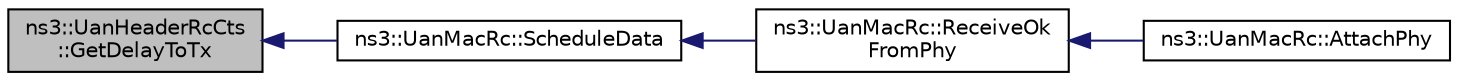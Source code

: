 digraph "ns3::UanHeaderRcCts::GetDelayToTx"
{
  edge [fontname="Helvetica",fontsize="10",labelfontname="Helvetica",labelfontsize="10"];
  node [fontname="Helvetica",fontsize="10",shape=record];
  rankdir="LR";
  Node1 [label="ns3::UanHeaderRcCts\l::GetDelayToTx",height=0.2,width=0.4,color="black", fillcolor="grey75", style="filled", fontcolor="black"];
  Node1 -> Node2 [dir="back",color="midnightblue",fontsize="10",style="solid"];
  Node2 [label="ns3::UanMacRc::ScheduleData",height=0.2,width=0.4,color="black", fillcolor="white", style="filled",URL="$dd/d87/classns3_1_1UanMacRc.html#a050570db8ee60717b778e06a9b8b9e77"];
  Node2 -> Node3 [dir="back",color="midnightblue",fontsize="10",style="solid"];
  Node3 [label="ns3::UanMacRc::ReceiveOk\lFromPhy",height=0.2,width=0.4,color="black", fillcolor="white", style="filled",URL="$dd/d87/classns3_1_1UanMacRc.html#a04c4b6db8819b20151c8009553dbcd16"];
  Node3 -> Node4 [dir="back",color="midnightblue",fontsize="10",style="solid"];
  Node4 [label="ns3::UanMacRc::AttachPhy",height=0.2,width=0.4,color="black", fillcolor="white", style="filled",URL="$dd/d87/classns3_1_1UanMacRc.html#a389dcb7e687df088a34ac894e8637482"];
}
